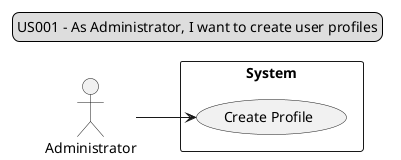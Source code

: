 @startuml

legend top
US001 - As Administrator, I want to create user profiles
end legend

actor "Administrator"

left to right direction
rectangle "System"{

    "Administrator" --> (Create Profile)

}

@enduml
